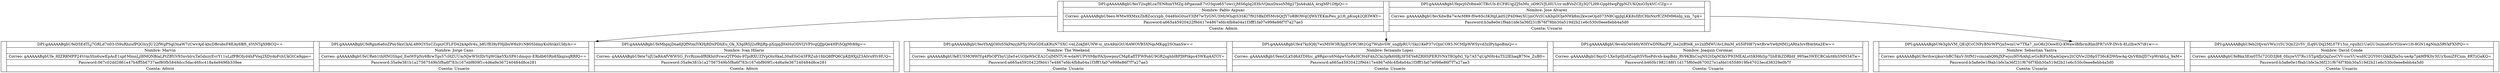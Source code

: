 digraph BTreeES{ 
 node[shape=record] 
node0xc0000885a0[label="<f0>|{<f1>DPI:gAAAAABgbUfesT2sqBLcaTEN8imYMZg-bPgauiaE7vO3qse657owi1jMS6gIq2EHcVQmxDxsoNMg27JoA4uklA_4rigMP1DfpQ==|Nombre: Pablo Axpuac|Correo: gAAAAABgbUfeeu-WMw9XMxxZbBZocyxpb_0448IoG0uoY3IM7wTyGNU5MzWhqtS3SKl7f925BkDf5MvbQrJY7oBBOWqOJWhTEKmPeu_p1H_pKuq42QEIWKY=|Password:a665a45920422f9d417e4867efdc4fb8a04a1f3fff1fa07e998e86f7f7a27ae3|Cuenta: Admin}|<f2>|{<f3>DPI:gAAAAABgbUfepcj0Zt8melCTBcUb-ECF8UqjZJ5nMu_oD9GVJL0lUUcr-mBVoZCEj3Q7LH9-GppHwqPgpNZUKQxiG5ykVC-CZg==|Nombre: Jose Alvarez|Correo: gAAAAABgbUfevXdwBa7wAcM89-f0w65c3KHgLkdS2P4D9eyXUjmOVi5UnKbpDOjeNWk8m2kwzeOpz073N8CqpJqLKK8sIIfzCHnNxrfCZMM96nbj_xm_7g4=|Password:b3a8e0e1f9ab1bfe3a36f231f676f78bb30a519d2b21e6c530c0eee8ebb4a5d0|Cuenta: Usuario}|<f4>"] 
node0xc0000890e0[label="<f0>|{<f1>DPI:gAAAAABgbUfeD5EdTLj7GRLd7n03-l59uRhzufPQGIcyJU22fWgPSgl3naW7zCwvAjd-khcDBrobsF8EAy6Bft_4YtNTgX9BCQ==|Nombre: Marvin|Correo: gAAAAABgbUfe_HIZR8MPP24VrmSSn6uwEpAsE1xpf-MmnLjI8MQNBlaLPtZBYiV93nvblruTaGdxzyEvrY11uLzfPBOIyd4hFVoq2XDydoFchUkGtCa9gpo=|Password:067c02dd2861e47b4ff5b6737aef80fb5848dcc5dac46fcc418a4e9496b339ee|Cuenta: Admin}|<f2>|{<f3>DPI:gAAAAABgbUfeRgni6a6nZPoy5kxCkAL480GYSsCZspizCFLFD42kAp0r4u_b8UfEI9yFHjlbsW6x91N80SIdmyKsHrikzUldyA==|Nombre: Jorge Cano|Correo: gAAAAABgbUfeUReb1thHNGShpd_EeiWFpNy6BrwTgs57cHZUUmNJwWStIDrYgWGkeYXzSP61dmqsy-ERidb6SRn6XkqzsqRRfQ==|Password:35a9e381b1a27567549b5f8a6f783c167ebf809f1c4d6a9e367240484d8ce281|Cuenta: Usuario}|<f4>|{<f5>DPI:gAAAAABgbUfeMbpxjDna6JQfNtmIYKHjRDxPDhEu_Ok_X3gIR5J2sfRIjRp-pXzppJH4HuODVl2VPIvqQJJpQe4HFi5QgMt89g==|Nombre: Ivan Hilario|Correo: gAAAAABgbUfete7oJUlaR4AfVWWSG_FrrRizmdfRIKhitPcwuQTP0ds-9TpiRXUZIVpOlsHkaL30aEfoG43FRZub1fdiQ8fPQ6CpKfj9XjiZ3A0rx9YrHUQ=|Password:35a9e381b1a27567549b5f8a6f783c167ebf809f1c4d6a9e367240484d8ce281|Cuenta: Admin}|<f6>"] 
node0xc0000885a0:f0 -> node0xc0000890e0 
node0xc000089bc0[label="<f0>|{<f1>DPI:gAAAAABgbUfeoYhAIjOl0iS5kPAiyjhPXy3NxGDEnKRuN7SXC-veLZokJl6UNW-si_xtsA9mGtU6AWOVB5XNqsMKgg2SOianSw==|Nombre: The Weekend|Correo: gAAAAABgbUfeEUSMO9WlYg4PbOPYbyUjIwf-eUiOJaWbCEA1CoJMNTU6-wdaWUPV0MkrFA3jowpnyCMgEafITFWPobU9GR2sghbI8PJ9Ptkps45WKq4ATGY=|Password:a665a45920422f9d417e4867efdc4fb8a04a1f3fff1fa07e998e86f7f7a27ae3|Cuenta: Usuario}|<f2>|{<f3>DPI:gAAAAABgbUfe47kzIQ9j7wzMSW3R3pjE5r9Ul8t2Gg7WubvSW_sngfpRUUSkz1KeP37vOjnCO93-NCMIpWWSyvd3zIPyhpoBmQ==|Nombre: fernando Lopez|Correo: gAAAAABgbUfemGLkYd6AYDHzc_g9Rgxvx6NdgwVioRxHCH4F4hZCki3pfk6H8j3F5EYe8ZRHSPER3VNxT8OpfxI_Yp7A57qUgNHr4uTS2IEhaqB7Nw_ZuB0=|Password:a665a45920422f9d417e4867efdc4fb8a04a1f3fff1fa07e998e86f7f7a27ae3|Cuenta: Usuario}|<f4>|{<f5>DPI:gAAAAABgbUfevehO4046yWHYwDNRazPF_Ise2xBYeK_nv2xlfMWUAvL9mM_eS5lPH87ywtRvwYw6jMM1jARta3cvf84rbta2Ew==|Nombre: Joaquin Coromac|Correo: gAAAAABgbUfejcO-LXeSp0Ju8Zuqdt5VfsePdvxb-kapBdz_RV9KBhCsqNS2tDgM3kVP93MEALstSKH6iSp7ShE8iZDRbH_99Yae3WECBColct6hSMN34Tw=|Password:b460b1982188f11d175f60ed670027e1afdd16558919fe47023ecd38329e0b7f|Cuenta: Usuario}|<f6>"] 
node0xc0000885a0:f2 -> node0xc000089bc0 
node0xc000089c20[label="<f0>|{<f1>DPI:gAAAAABgbUfe3gIxVM_QEsJCcCNPyBNrWPVjn5wmUw7TXa7_nsO8z2OowEQ-KWawIBfbrmRlmIPR7sVP-INvh-8LzIhwN7i91w==|Nombre: Sebastian Yantra|Correo: gAAAAABgbUferihwzjkorvbBC5kuV-StfM1vcmzabQ9hJXPwjuz9IV6AfqLwGsBlFhMjaAGqwu2tCQVw2D8pST36cKDWbwAq-QyV8lblJD7vpWrkbLq_9aM=|Password:b3a8e0e1f9ab1bfe3a36f231f676f78bb30a519d2b21e6c530c0eee8ebb4a5d0|Cuenta: Usuario}|<f2>|{<f3>DPI:gAAAAABgbUfeb2HjvmVWn1t5U3QxZ2v5V_ILq9UDq2ML07F15io_rqulhI1UaGU3simn6ScYGlswv1H-8GN14gNmh5RVkFX5PQ==|Nombre: David Conde|Correo: gAAAAABgbUfeBkx3Em0T5z72GD3J68_0IicjwVI7Rs1STgAfJzQqZosCVV-zucVUwnHC2GY001QikKJXa5u-ueAp7pk9fPK0y3lUyXoniZFCnm_8RTzGaKQ=|Password:b3a8e0e1f9ab1bfe3a36f231f676f78bb30a519d2b21e6c530c0eee8ebb4a5d0|Cuenta: Usuario}|<f4>"] 
node0xc0000885a0:f4 -> node0xc000089c20 
}